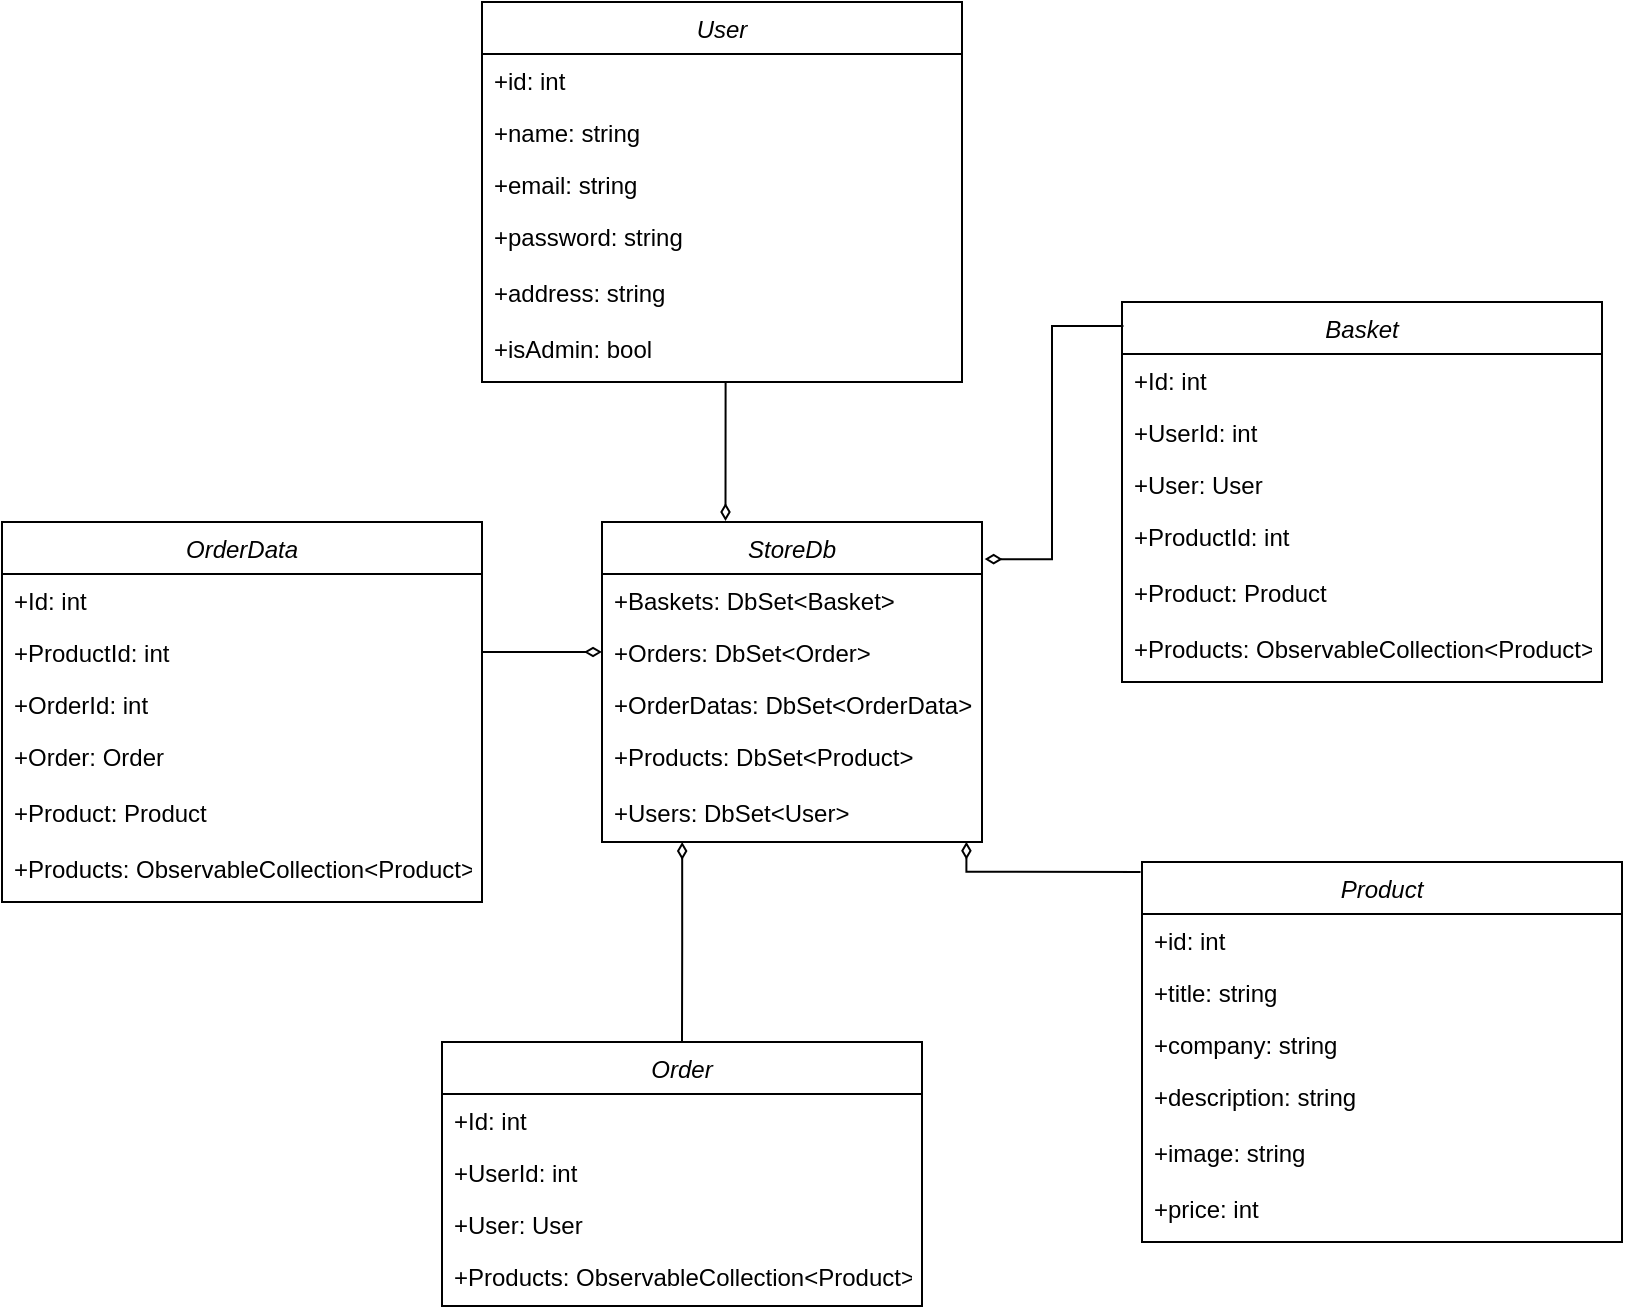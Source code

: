 <mxfile version="24.2.5" type="device">
  <diagram id="C5RBs43oDa-KdzZeNtuy" name="Page-1">
    <mxGraphModel dx="871" dy="660" grid="1" gridSize="10" guides="1" tooltips="1" connect="1" arrows="1" fold="1" page="1" pageScale="1" pageWidth="1654" pageHeight="2336" math="0" shadow="0">
      <root>
        <mxCell id="WIyWlLk6GJQsqaUBKTNV-0" />
        <mxCell id="WIyWlLk6GJQsqaUBKTNV-1" parent="WIyWlLk6GJQsqaUBKTNV-0" />
        <mxCell id="zkfFHV4jXpPFQw0GAbJ--0" value="StoreDb" style="swimlane;fontStyle=2;align=center;verticalAlign=top;childLayout=stackLayout;horizontal=1;startSize=26;horizontalStack=0;resizeParent=1;resizeLast=0;collapsible=1;marginBottom=0;rounded=0;shadow=0;strokeWidth=1;" parent="WIyWlLk6GJQsqaUBKTNV-1" vertex="1">
          <mxGeometry x="700" y="270" width="190" height="160" as="geometry">
            <mxRectangle x="230" y="140" width="160" height="26" as="alternateBounds" />
          </mxGeometry>
        </mxCell>
        <mxCell id="zkfFHV4jXpPFQw0GAbJ--1" value="+Baskets: DbSet&lt;Basket&gt;" style="text;align=left;verticalAlign=top;spacingLeft=4;spacingRight=4;overflow=hidden;rotatable=0;points=[[0,0.5],[1,0.5]];portConstraint=eastwest;" parent="zkfFHV4jXpPFQw0GAbJ--0" vertex="1">
          <mxGeometry y="26" width="190" height="26" as="geometry" />
        </mxCell>
        <mxCell id="zkfFHV4jXpPFQw0GAbJ--2" value="+Orders: DbSet&lt;Order&gt;" style="text;align=left;verticalAlign=top;spacingLeft=4;spacingRight=4;overflow=hidden;rotatable=0;points=[[0,0.5],[1,0.5]];portConstraint=eastwest;rounded=0;shadow=0;html=0;" parent="zkfFHV4jXpPFQw0GAbJ--0" vertex="1">
          <mxGeometry y="52" width="190" height="26" as="geometry" />
        </mxCell>
        <mxCell id="zkfFHV4jXpPFQw0GAbJ--3" value="+OrderDatas: DbSet&lt;OrderData&gt;" style="text;align=left;verticalAlign=top;spacingLeft=4;spacingRight=4;overflow=hidden;rotatable=0;points=[[0,0.5],[1,0.5]];portConstraint=eastwest;rounded=0;shadow=0;html=0;" parent="zkfFHV4jXpPFQw0GAbJ--0" vertex="1">
          <mxGeometry y="78" width="190" height="26" as="geometry" />
        </mxCell>
        <mxCell id="zkfFHV4jXpPFQw0GAbJ--5" value="+Products: DbSet&lt;Product&gt;" style="text;align=left;verticalAlign=top;spacingLeft=4;spacingRight=4;overflow=hidden;rotatable=0;points=[[0,0.5],[1,0.5]];portConstraint=eastwest;" parent="zkfFHV4jXpPFQw0GAbJ--0" vertex="1">
          <mxGeometry y="104" width="190" height="28" as="geometry" />
        </mxCell>
        <mxCell id="w-sAnFgbQ7rO9hC2hGTq-1" value="+Users: DbSet&lt;User&gt;" style="text;align=left;verticalAlign=top;spacingLeft=4;spacingRight=4;overflow=hidden;rotatable=0;points=[[0,0.5],[1,0.5]];portConstraint=eastwest;" vertex="1" parent="zkfFHV4jXpPFQw0GAbJ--0">
          <mxGeometry y="132" width="190" height="28" as="geometry" />
        </mxCell>
        <mxCell id="w-sAnFgbQ7rO9hC2hGTq-2" value="Basket" style="swimlane;fontStyle=2;align=center;verticalAlign=top;childLayout=stackLayout;horizontal=1;startSize=26;horizontalStack=0;resizeParent=1;resizeLast=0;collapsible=1;marginBottom=0;rounded=0;shadow=0;strokeWidth=1;" vertex="1" parent="WIyWlLk6GJQsqaUBKTNV-1">
          <mxGeometry x="960" y="160" width="240" height="190" as="geometry">
            <mxRectangle x="230" y="140" width="160" height="26" as="alternateBounds" />
          </mxGeometry>
        </mxCell>
        <mxCell id="w-sAnFgbQ7rO9hC2hGTq-3" value="+Id: int" style="text;align=left;verticalAlign=top;spacingLeft=4;spacingRight=4;overflow=hidden;rotatable=0;points=[[0,0.5],[1,0.5]];portConstraint=eastwest;" vertex="1" parent="w-sAnFgbQ7rO9hC2hGTq-2">
          <mxGeometry y="26" width="240" height="26" as="geometry" />
        </mxCell>
        <mxCell id="w-sAnFgbQ7rO9hC2hGTq-4" value="+UserId: int" style="text;align=left;verticalAlign=top;spacingLeft=4;spacingRight=4;overflow=hidden;rotatable=0;points=[[0,0.5],[1,0.5]];portConstraint=eastwest;rounded=0;shadow=0;html=0;" vertex="1" parent="w-sAnFgbQ7rO9hC2hGTq-2">
          <mxGeometry y="52" width="240" height="26" as="geometry" />
        </mxCell>
        <mxCell id="w-sAnFgbQ7rO9hC2hGTq-5" value="+User: User" style="text;align=left;verticalAlign=top;spacingLeft=4;spacingRight=4;overflow=hidden;rotatable=0;points=[[0,0.5],[1,0.5]];portConstraint=eastwest;rounded=0;shadow=0;html=0;" vertex="1" parent="w-sAnFgbQ7rO9hC2hGTq-2">
          <mxGeometry y="78" width="240" height="26" as="geometry" />
        </mxCell>
        <mxCell id="w-sAnFgbQ7rO9hC2hGTq-6" value="+ProductId: int" style="text;align=left;verticalAlign=top;spacingLeft=4;spacingRight=4;overflow=hidden;rotatable=0;points=[[0,0.5],[1,0.5]];portConstraint=eastwest;" vertex="1" parent="w-sAnFgbQ7rO9hC2hGTq-2">
          <mxGeometry y="104" width="240" height="28" as="geometry" />
        </mxCell>
        <mxCell id="w-sAnFgbQ7rO9hC2hGTq-7" value="+Product: Product" style="text;align=left;verticalAlign=top;spacingLeft=4;spacingRight=4;overflow=hidden;rotatable=0;points=[[0,0.5],[1,0.5]];portConstraint=eastwest;" vertex="1" parent="w-sAnFgbQ7rO9hC2hGTq-2">
          <mxGeometry y="132" width="240" height="28" as="geometry" />
        </mxCell>
        <mxCell id="w-sAnFgbQ7rO9hC2hGTq-8" value="+Products: ObservableCollection&lt;Product&gt;" style="text;align=left;verticalAlign=top;spacingLeft=4;spacingRight=4;overflow=hidden;rotatable=0;points=[[0,0.5],[1,0.5]];portConstraint=eastwest;" vertex="1" parent="w-sAnFgbQ7rO9hC2hGTq-2">
          <mxGeometry y="160" width="240" height="28" as="geometry" />
        </mxCell>
        <mxCell id="w-sAnFgbQ7rO9hC2hGTq-9" value="Product" style="swimlane;fontStyle=2;align=center;verticalAlign=top;childLayout=stackLayout;horizontal=1;startSize=26;horizontalStack=0;resizeParent=1;resizeLast=0;collapsible=1;marginBottom=0;rounded=0;shadow=0;strokeWidth=1;" vertex="1" parent="WIyWlLk6GJQsqaUBKTNV-1">
          <mxGeometry x="970" y="440" width="240" height="190" as="geometry">
            <mxRectangle x="230" y="140" width="160" height="26" as="alternateBounds" />
          </mxGeometry>
        </mxCell>
        <mxCell id="w-sAnFgbQ7rO9hC2hGTq-10" value="+id: int" style="text;align=left;verticalAlign=top;spacingLeft=4;spacingRight=4;overflow=hidden;rotatable=0;points=[[0,0.5],[1,0.5]];portConstraint=eastwest;" vertex="1" parent="w-sAnFgbQ7rO9hC2hGTq-9">
          <mxGeometry y="26" width="240" height="26" as="geometry" />
        </mxCell>
        <mxCell id="w-sAnFgbQ7rO9hC2hGTq-11" value="+title: string" style="text;align=left;verticalAlign=top;spacingLeft=4;spacingRight=4;overflow=hidden;rotatable=0;points=[[0,0.5],[1,0.5]];portConstraint=eastwest;rounded=0;shadow=0;html=0;" vertex="1" parent="w-sAnFgbQ7rO9hC2hGTq-9">
          <mxGeometry y="52" width="240" height="26" as="geometry" />
        </mxCell>
        <mxCell id="w-sAnFgbQ7rO9hC2hGTq-12" value="+company: string" style="text;align=left;verticalAlign=top;spacingLeft=4;spacingRight=4;overflow=hidden;rotatable=0;points=[[0,0.5],[1,0.5]];portConstraint=eastwest;rounded=0;shadow=0;html=0;" vertex="1" parent="w-sAnFgbQ7rO9hC2hGTq-9">
          <mxGeometry y="78" width="240" height="26" as="geometry" />
        </mxCell>
        <mxCell id="w-sAnFgbQ7rO9hC2hGTq-13" value="+description: string" style="text;align=left;verticalAlign=top;spacingLeft=4;spacingRight=4;overflow=hidden;rotatable=0;points=[[0,0.5],[1,0.5]];portConstraint=eastwest;" vertex="1" parent="w-sAnFgbQ7rO9hC2hGTq-9">
          <mxGeometry y="104" width="240" height="28" as="geometry" />
        </mxCell>
        <mxCell id="w-sAnFgbQ7rO9hC2hGTq-14" value="+image: string" style="text;align=left;verticalAlign=top;spacingLeft=4;spacingRight=4;overflow=hidden;rotatable=0;points=[[0,0.5],[1,0.5]];portConstraint=eastwest;" vertex="1" parent="w-sAnFgbQ7rO9hC2hGTq-9">
          <mxGeometry y="132" width="240" height="28" as="geometry" />
        </mxCell>
        <mxCell id="w-sAnFgbQ7rO9hC2hGTq-15" value="+price: int" style="text;align=left;verticalAlign=top;spacingLeft=4;spacingRight=4;overflow=hidden;rotatable=0;points=[[0,0.5],[1,0.5]];portConstraint=eastwest;" vertex="1" parent="w-sAnFgbQ7rO9hC2hGTq-9">
          <mxGeometry y="160" width="240" height="28" as="geometry" />
        </mxCell>
        <mxCell id="w-sAnFgbQ7rO9hC2hGTq-16" value="Order" style="swimlane;fontStyle=2;align=center;verticalAlign=top;childLayout=stackLayout;horizontal=1;startSize=26;horizontalStack=0;resizeParent=1;resizeLast=0;collapsible=1;marginBottom=0;rounded=0;shadow=0;strokeWidth=1;" vertex="1" parent="WIyWlLk6GJQsqaUBKTNV-1">
          <mxGeometry x="620" y="530" width="240" height="132" as="geometry">
            <mxRectangle x="230" y="140" width="160" height="26" as="alternateBounds" />
          </mxGeometry>
        </mxCell>
        <mxCell id="w-sAnFgbQ7rO9hC2hGTq-17" value="+Id: int" style="text;align=left;verticalAlign=top;spacingLeft=4;spacingRight=4;overflow=hidden;rotatable=0;points=[[0,0.5],[1,0.5]];portConstraint=eastwest;" vertex="1" parent="w-sAnFgbQ7rO9hC2hGTq-16">
          <mxGeometry y="26" width="240" height="26" as="geometry" />
        </mxCell>
        <mxCell id="w-sAnFgbQ7rO9hC2hGTq-18" value="+UserId: int" style="text;align=left;verticalAlign=top;spacingLeft=4;spacingRight=4;overflow=hidden;rotatable=0;points=[[0,0.5],[1,0.5]];portConstraint=eastwest;rounded=0;shadow=0;html=0;" vertex="1" parent="w-sAnFgbQ7rO9hC2hGTq-16">
          <mxGeometry y="52" width="240" height="26" as="geometry" />
        </mxCell>
        <mxCell id="w-sAnFgbQ7rO9hC2hGTq-19" value="+User: User" style="text;align=left;verticalAlign=top;spacingLeft=4;spacingRight=4;overflow=hidden;rotatable=0;points=[[0,0.5],[1,0.5]];portConstraint=eastwest;rounded=0;shadow=0;html=0;" vertex="1" parent="w-sAnFgbQ7rO9hC2hGTq-16">
          <mxGeometry y="78" width="240" height="26" as="geometry" />
        </mxCell>
        <mxCell id="w-sAnFgbQ7rO9hC2hGTq-22" value="+Products: ObservableCollection&lt;Product&gt;" style="text;align=left;verticalAlign=top;spacingLeft=4;spacingRight=4;overflow=hidden;rotatable=0;points=[[0,0.5],[1,0.5]];portConstraint=eastwest;" vertex="1" parent="w-sAnFgbQ7rO9hC2hGTq-16">
          <mxGeometry y="104" width="240" height="28" as="geometry" />
        </mxCell>
        <mxCell id="w-sAnFgbQ7rO9hC2hGTq-23" value="OrderData" style="swimlane;fontStyle=2;align=center;verticalAlign=top;childLayout=stackLayout;horizontal=1;startSize=26;horizontalStack=0;resizeParent=1;resizeLast=0;collapsible=1;marginBottom=0;rounded=0;shadow=0;strokeWidth=1;" vertex="1" parent="WIyWlLk6GJQsqaUBKTNV-1">
          <mxGeometry x="400" y="270" width="240" height="190" as="geometry">
            <mxRectangle x="230" y="140" width="160" height="26" as="alternateBounds" />
          </mxGeometry>
        </mxCell>
        <mxCell id="w-sAnFgbQ7rO9hC2hGTq-24" value="+Id: int" style="text;align=left;verticalAlign=top;spacingLeft=4;spacingRight=4;overflow=hidden;rotatable=0;points=[[0,0.5],[1,0.5]];portConstraint=eastwest;" vertex="1" parent="w-sAnFgbQ7rO9hC2hGTq-23">
          <mxGeometry y="26" width="240" height="26" as="geometry" />
        </mxCell>
        <mxCell id="w-sAnFgbQ7rO9hC2hGTq-25" value="+ProductId: int" style="text;align=left;verticalAlign=top;spacingLeft=4;spacingRight=4;overflow=hidden;rotatable=0;points=[[0,0.5],[1,0.5]];portConstraint=eastwest;rounded=0;shadow=0;html=0;" vertex="1" parent="w-sAnFgbQ7rO9hC2hGTq-23">
          <mxGeometry y="52" width="240" height="26" as="geometry" />
        </mxCell>
        <mxCell id="w-sAnFgbQ7rO9hC2hGTq-26" value="+OrderId: int" style="text;align=left;verticalAlign=top;spacingLeft=4;spacingRight=4;overflow=hidden;rotatable=0;points=[[0,0.5],[1,0.5]];portConstraint=eastwest;rounded=0;shadow=0;html=0;" vertex="1" parent="w-sAnFgbQ7rO9hC2hGTq-23">
          <mxGeometry y="78" width="240" height="26" as="geometry" />
        </mxCell>
        <mxCell id="w-sAnFgbQ7rO9hC2hGTq-27" value="+Order: Order" style="text;align=left;verticalAlign=top;spacingLeft=4;spacingRight=4;overflow=hidden;rotatable=0;points=[[0,0.5],[1,0.5]];portConstraint=eastwest;" vertex="1" parent="w-sAnFgbQ7rO9hC2hGTq-23">
          <mxGeometry y="104" width="240" height="28" as="geometry" />
        </mxCell>
        <mxCell id="w-sAnFgbQ7rO9hC2hGTq-28" value="+Product: Product" style="text;align=left;verticalAlign=top;spacingLeft=4;spacingRight=4;overflow=hidden;rotatable=0;points=[[0,0.5],[1,0.5]];portConstraint=eastwest;" vertex="1" parent="w-sAnFgbQ7rO9hC2hGTq-23">
          <mxGeometry y="132" width="240" height="28" as="geometry" />
        </mxCell>
        <mxCell id="w-sAnFgbQ7rO9hC2hGTq-29" value="+Products: ObservableCollection&lt;Product&gt;" style="text;align=left;verticalAlign=top;spacingLeft=4;spacingRight=4;overflow=hidden;rotatable=0;points=[[0,0.5],[1,0.5]];portConstraint=eastwest;" vertex="1" parent="w-sAnFgbQ7rO9hC2hGTq-23">
          <mxGeometry y="160" width="240" height="28" as="geometry" />
        </mxCell>
        <mxCell id="w-sAnFgbQ7rO9hC2hGTq-30" value="User" style="swimlane;fontStyle=2;align=center;verticalAlign=top;childLayout=stackLayout;horizontal=1;startSize=26;horizontalStack=0;resizeParent=1;resizeLast=0;collapsible=1;marginBottom=0;rounded=0;shadow=0;strokeWidth=1;" vertex="1" parent="WIyWlLk6GJQsqaUBKTNV-1">
          <mxGeometry x="640" y="10" width="240" height="190" as="geometry">
            <mxRectangle x="230" y="140" width="160" height="26" as="alternateBounds" />
          </mxGeometry>
        </mxCell>
        <mxCell id="w-sAnFgbQ7rO9hC2hGTq-31" value="+id: int" style="text;align=left;verticalAlign=top;spacingLeft=4;spacingRight=4;overflow=hidden;rotatable=0;points=[[0,0.5],[1,0.5]];portConstraint=eastwest;" vertex="1" parent="w-sAnFgbQ7rO9hC2hGTq-30">
          <mxGeometry y="26" width="240" height="26" as="geometry" />
        </mxCell>
        <mxCell id="w-sAnFgbQ7rO9hC2hGTq-32" value="+name: string" style="text;align=left;verticalAlign=top;spacingLeft=4;spacingRight=4;overflow=hidden;rotatable=0;points=[[0,0.5],[1,0.5]];portConstraint=eastwest;rounded=0;shadow=0;html=0;" vertex="1" parent="w-sAnFgbQ7rO9hC2hGTq-30">
          <mxGeometry y="52" width="240" height="26" as="geometry" />
        </mxCell>
        <mxCell id="w-sAnFgbQ7rO9hC2hGTq-33" value="+email: string" style="text;align=left;verticalAlign=top;spacingLeft=4;spacingRight=4;overflow=hidden;rotatable=0;points=[[0,0.5],[1,0.5]];portConstraint=eastwest;rounded=0;shadow=0;html=0;" vertex="1" parent="w-sAnFgbQ7rO9hC2hGTq-30">
          <mxGeometry y="78" width="240" height="26" as="geometry" />
        </mxCell>
        <mxCell id="w-sAnFgbQ7rO9hC2hGTq-34" value="+password: string" style="text;align=left;verticalAlign=top;spacingLeft=4;spacingRight=4;overflow=hidden;rotatable=0;points=[[0,0.5],[1,0.5]];portConstraint=eastwest;" vertex="1" parent="w-sAnFgbQ7rO9hC2hGTq-30">
          <mxGeometry y="104" width="240" height="28" as="geometry" />
        </mxCell>
        <mxCell id="w-sAnFgbQ7rO9hC2hGTq-35" value="+address: string" style="text;align=left;verticalAlign=top;spacingLeft=4;spacingRight=4;overflow=hidden;rotatable=0;points=[[0,0.5],[1,0.5]];portConstraint=eastwest;" vertex="1" parent="w-sAnFgbQ7rO9hC2hGTq-30">
          <mxGeometry y="132" width="240" height="28" as="geometry" />
        </mxCell>
        <mxCell id="w-sAnFgbQ7rO9hC2hGTq-36" value="+isAdmin: bool" style="text;align=left;verticalAlign=top;spacingLeft=4;spacingRight=4;overflow=hidden;rotatable=0;points=[[0,0.5],[1,0.5]];portConstraint=eastwest;" vertex="1" parent="w-sAnFgbQ7rO9hC2hGTq-30">
          <mxGeometry y="160" width="240" height="28" as="geometry" />
        </mxCell>
        <mxCell id="w-sAnFgbQ7rO9hC2hGTq-38" value="" style="endArrow=none;html=1;startArrow=diamondThin;startFill=0;edgeStyle=orthogonalEdgeStyle;align=left;verticalAlign=bottom;rounded=0;endFill=0;entryX=0.003;entryY=0.063;entryDx=0;entryDy=0;entryPerimeter=0;strokeWidth=1;exitX=1.007;exitY=0.116;exitDx=0;exitDy=0;exitPerimeter=0;" edge="1" parent="WIyWlLk6GJQsqaUBKTNV-1" source="zkfFHV4jXpPFQw0GAbJ--0" target="w-sAnFgbQ7rO9hC2hGTq-2">
          <mxGeometry x="-1" y="3" relative="1" as="geometry">
            <mxPoint x="910" y="360" as="sourcePoint" />
            <mxPoint x="1030" y="220" as="targetPoint" />
            <Array as="points">
              <mxPoint x="925" y="289" />
              <mxPoint x="925" y="172" />
            </Array>
          </mxGeometry>
        </mxCell>
        <mxCell id="w-sAnFgbQ7rO9hC2hGTq-39" value="" style="endArrow=none;html=1;startArrow=diamondThin;startFill=0;edgeStyle=orthogonalEdgeStyle;align=left;verticalAlign=bottom;rounded=0;endFill=0;entryX=-0.003;entryY=0.026;entryDx=0;entryDy=0;entryPerimeter=0;strokeWidth=1;exitX=0.959;exitY=0.997;exitDx=0;exitDy=0;exitPerimeter=0;" edge="1" parent="WIyWlLk6GJQsqaUBKTNV-1" source="w-sAnFgbQ7rO9hC2hGTq-1" target="w-sAnFgbQ7rO9hC2hGTq-9">
          <mxGeometry x="-1" y="3" relative="1" as="geometry">
            <mxPoint x="890" y="423.5" as="sourcePoint" />
            <mxPoint x="960" y="306.5" as="targetPoint" />
            <Array as="points">
              <mxPoint x="882" y="445" />
            </Array>
          </mxGeometry>
        </mxCell>
        <mxCell id="w-sAnFgbQ7rO9hC2hGTq-40" value="" style="endArrow=none;html=1;startArrow=diamondThin;startFill=0;edgeStyle=orthogonalEdgeStyle;align=left;verticalAlign=bottom;rounded=0;endFill=0;strokeWidth=1;exitX=0.211;exitY=1;exitDx=0;exitDy=0;exitPerimeter=0;" edge="1" parent="WIyWlLk6GJQsqaUBKTNV-1" source="w-sAnFgbQ7rO9hC2hGTq-1" target="w-sAnFgbQ7rO9hC2hGTq-16">
          <mxGeometry x="-1" y="3" relative="1" as="geometry">
            <mxPoint x="740" y="450" as="sourcePoint" />
            <mxPoint x="838.5" y="475" as="targetPoint" />
            <Array as="points" />
          </mxGeometry>
        </mxCell>
        <mxCell id="w-sAnFgbQ7rO9hC2hGTq-41" value="" style="endArrow=none;html=1;startArrow=diamondThin;startFill=0;edgeStyle=orthogonalEdgeStyle;align=left;verticalAlign=bottom;rounded=0;endFill=0;strokeWidth=1;entryX=1;entryY=0.5;entryDx=0;entryDy=0;exitX=0;exitY=0.5;exitDx=0;exitDy=0;" edge="1" parent="WIyWlLk6GJQsqaUBKTNV-1" source="zkfFHV4jXpPFQw0GAbJ--2" target="w-sAnFgbQ7rO9hC2hGTq-25">
          <mxGeometry x="-1" y="3" relative="1" as="geometry">
            <mxPoint x="680" y="370" as="sourcePoint" />
            <mxPoint x="750" y="540" as="targetPoint" />
            <Array as="points">
              <mxPoint x="680" y="335" />
              <mxPoint x="680" y="335" />
            </Array>
          </mxGeometry>
        </mxCell>
        <mxCell id="w-sAnFgbQ7rO9hC2hGTq-43" value="" style="endArrow=none;html=1;startArrow=diamondThin;startFill=0;edgeStyle=orthogonalEdgeStyle;align=left;verticalAlign=bottom;rounded=0;endFill=0;strokeWidth=1;exitX=0.325;exitY=-0.003;exitDx=0;exitDy=0;exitPerimeter=0;entryX=0.5;entryY=1;entryDx=0;entryDy=0;" edge="1" parent="WIyWlLk6GJQsqaUBKTNV-1" source="zkfFHV4jXpPFQw0GAbJ--0" target="w-sAnFgbQ7rO9hC2hGTq-30">
          <mxGeometry x="-1" y="3" relative="1" as="geometry">
            <mxPoint x="710" y="345" as="sourcePoint" />
            <mxPoint x="770" y="220" as="targetPoint" />
            <Array as="points">
              <mxPoint x="762" y="200" />
            </Array>
          </mxGeometry>
        </mxCell>
      </root>
    </mxGraphModel>
  </diagram>
</mxfile>
